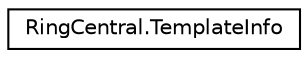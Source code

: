 digraph "Graphical Class Hierarchy"
{
 // LATEX_PDF_SIZE
  edge [fontname="Helvetica",fontsize="10",labelfontname="Helvetica",labelfontsize="10"];
  node [fontname="Helvetica",fontsize="10",shape=record];
  rankdir="LR";
  Node0 [label="RingCentral.TemplateInfo",height=0.2,width=0.4,color="black", fillcolor="white", style="filled",URL="$classRingCentral_1_1TemplateInfo.html",tooltip=" "];
}
